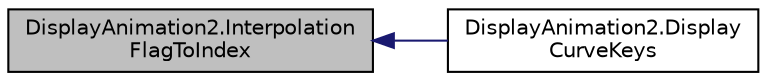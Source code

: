 digraph "DisplayAnimation2.InterpolationFlagToIndex"
{
  edge [fontname="Helvetica",fontsize="10",labelfontname="Helvetica",labelfontsize="10"];
  node [fontname="Helvetica",fontsize="10",shape=record];
  rankdir="LR";
  Node208 [label="DisplayAnimation2.Interpolation\lFlagToIndex",height=0.2,width=0.4,color="black", fillcolor="grey75", style="filled", fontcolor="black"];
  Node208 -> Node209 [dir="back",color="midnightblue",fontsize="10",style="solid",fontname="Helvetica"];
  Node209 [label="DisplayAnimation2.Display\lCurveKeys",height=0.2,width=0.4,color="black", fillcolor="white", style="filled",URL="$namespace_display_animation2.html#adf26705323a0b889c2791aa1922f0e66"];
}
